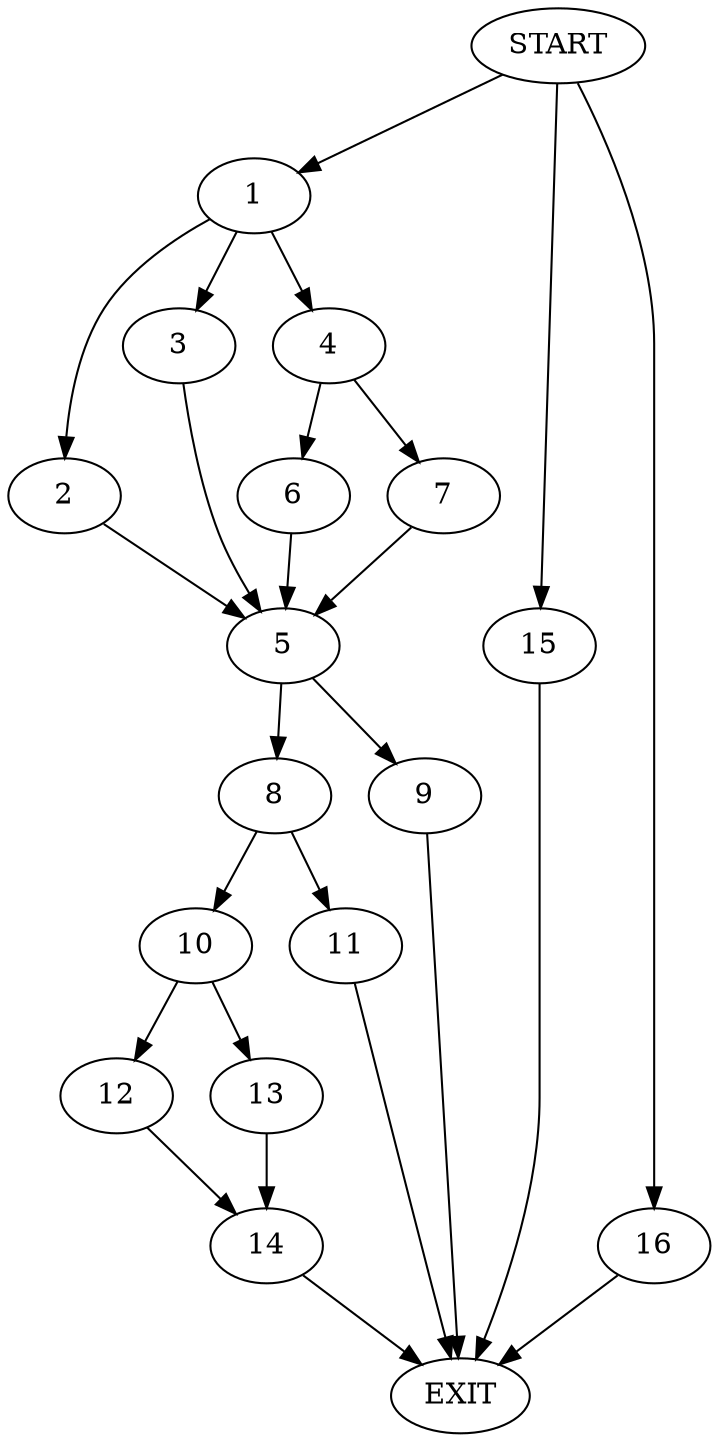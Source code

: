 digraph {
0 [label="START"]
17 [label="EXIT"]
0 -> 1
1 -> 2
1 -> 3
1 -> 4
2 -> 5
4 -> 6
4 -> 7
3 -> 5
5 -> 8
5 -> 9
7 -> 5
6 -> 5
9 -> 17
8 -> 10
8 -> 11
10 -> 12
10 -> 13
11 -> 17
12 -> 14
13 -> 14
14 -> 17
0 -> 15
15 -> 17
0 -> 16
16 -> 17
}

